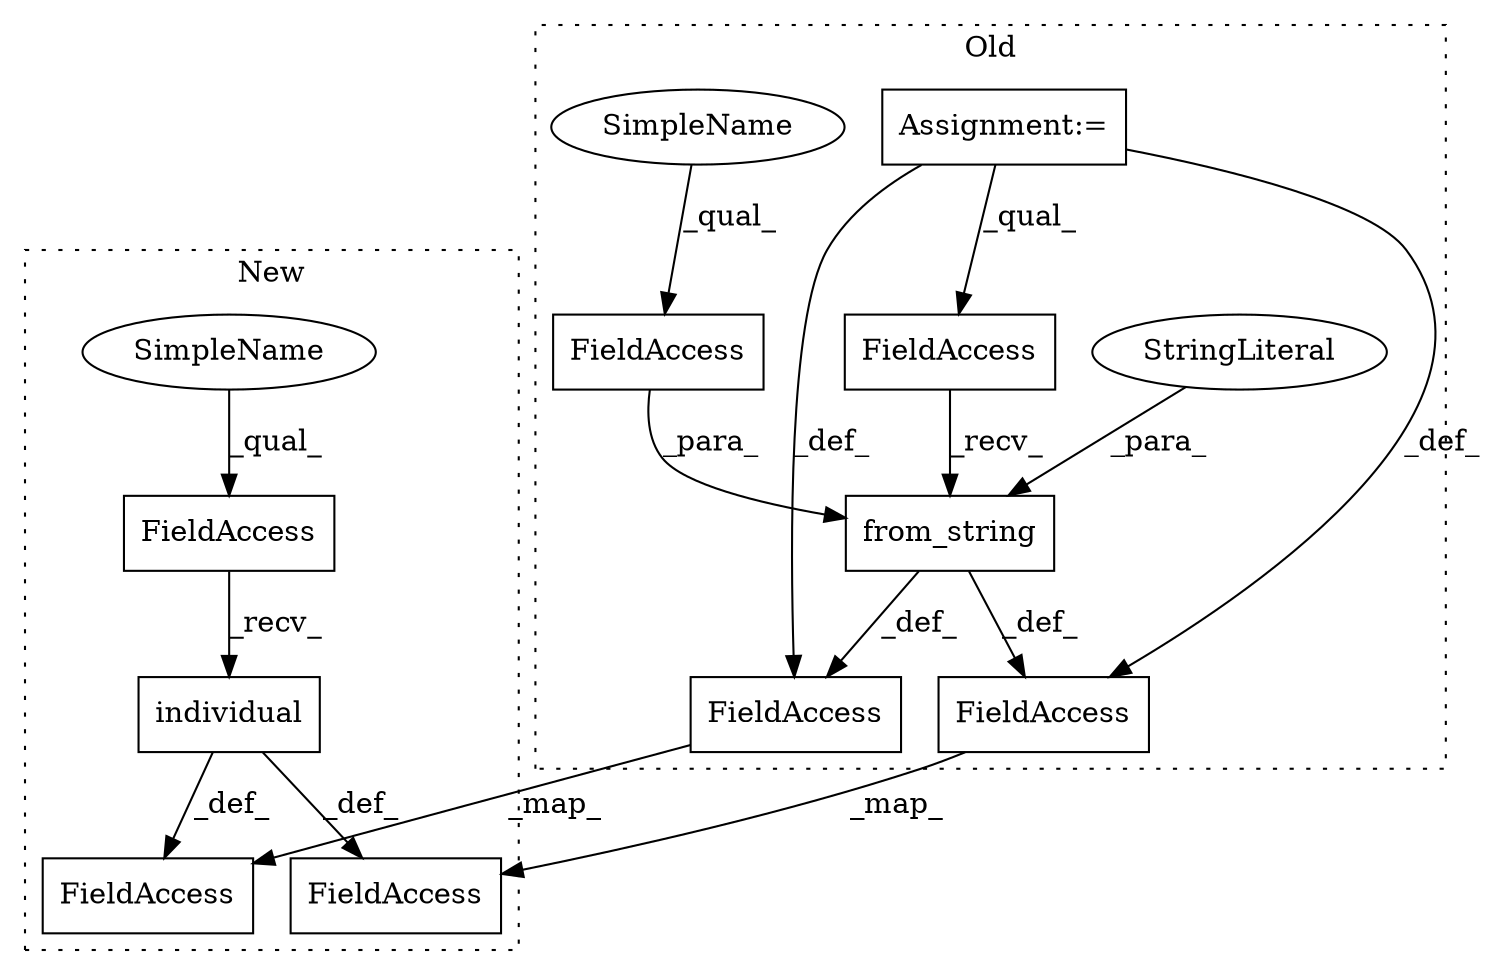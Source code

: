 digraph G {
subgraph cluster0 {
1 [label="from_string" a="32" s="5109,5162" l="12,1" shape="box"];
3 [label="FieldAccess" a="22" s="5090" l="18" shape="box"];
4 [label="FieldAccess" a="22" s="5148" l="14" shape="box"];
6 [label="StringLiteral" a="45" s="5121" l="26" shape="ellipse"];
7 [label="Assignment:=" a="7" s="4952" l="7" shape="box"];
9 [label="FieldAccess" a="22" s="5169" l="25" shape="box"];
11 [label="FieldAccess" a="22" s="5061" l="28" shape="box"];
12 [label="SimpleName" a="42" s="5148" l="8" shape="ellipse"];
label = "Old";
style="dotted";
}
subgraph cluster1 {
2 [label="individual" a="32" s="6974" l="12" shape="box"];
5 [label="FieldAccess" a="22" s="6956" l="17" shape="box"];
8 [label="FieldAccess" a="22" s="6992" l="25" shape="box"];
10 [label="FieldAccess" a="22" s="6927" l="28" shape="box"];
13 [label="SimpleName" a="42" s="6956" l="8" shape="ellipse"];
label = "New";
style="dotted";
}
1 -> 9 [label="_def_"];
1 -> 11 [label="_def_"];
2 -> 10 [label="_def_"];
2 -> 8 [label="_def_"];
3 -> 1 [label="_recv_"];
4 -> 1 [label="_para_"];
5 -> 2 [label="_recv_"];
6 -> 1 [label="_para_"];
7 -> 9 [label="_def_"];
7 -> 3 [label="_qual_"];
7 -> 11 [label="_def_"];
9 -> 8 [label="_map_"];
11 -> 10 [label="_map_"];
12 -> 4 [label="_qual_"];
13 -> 5 [label="_qual_"];
}